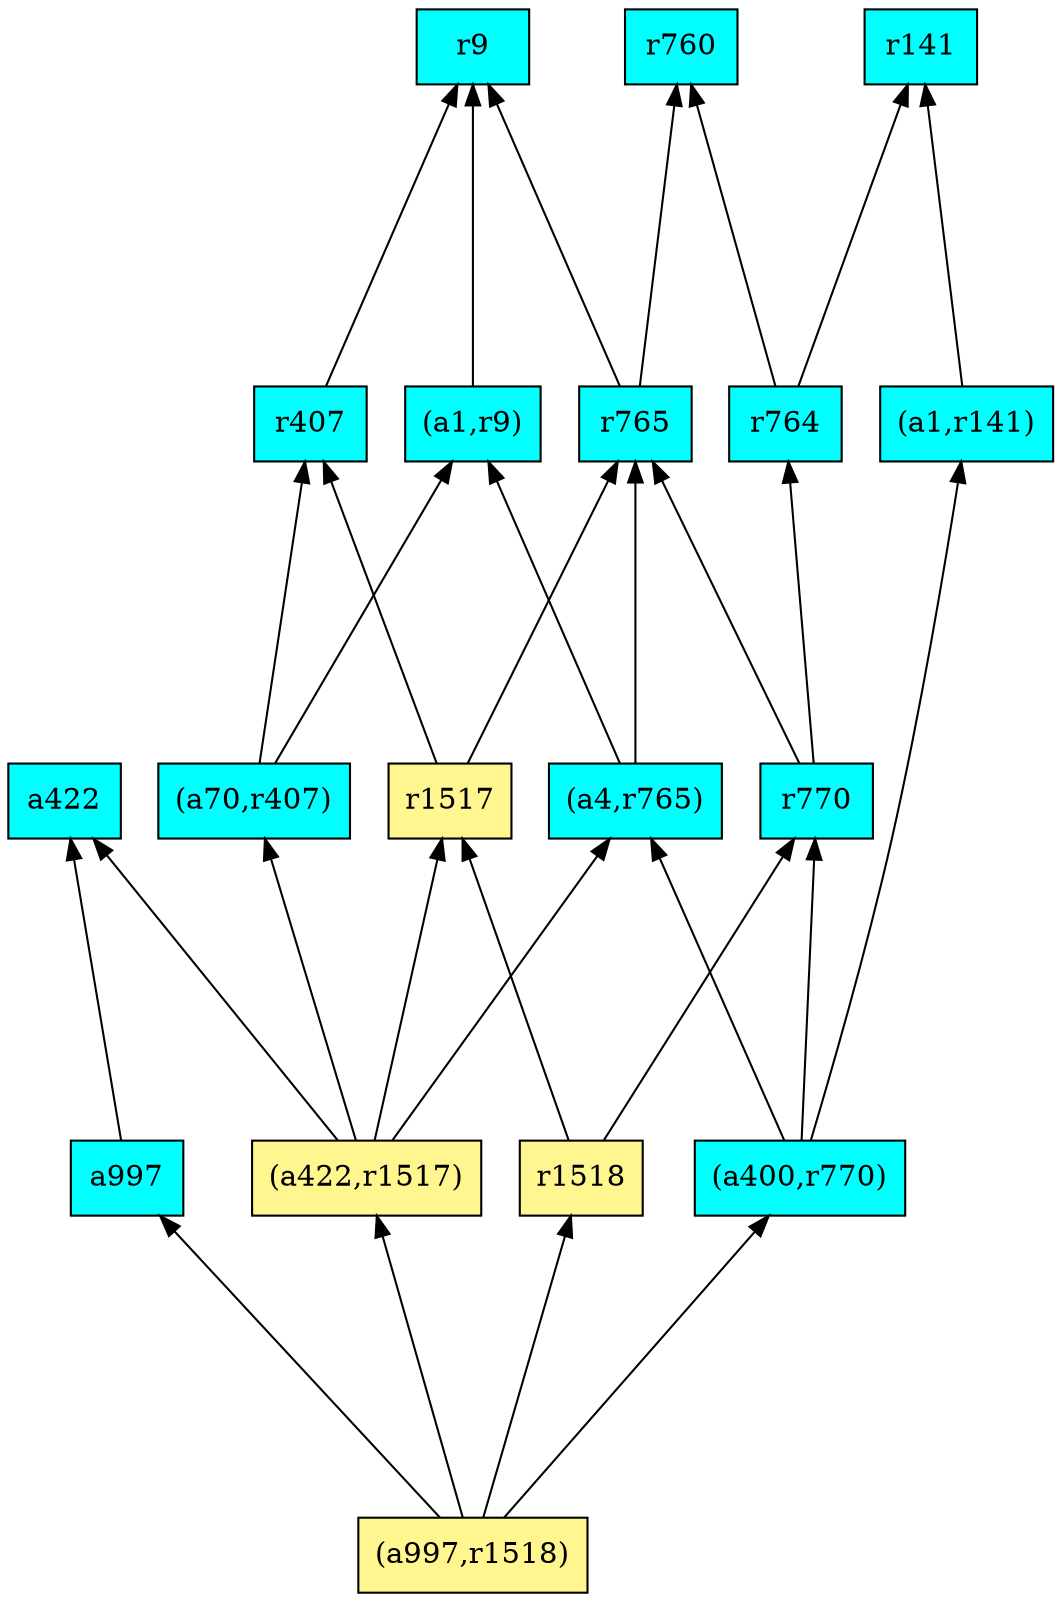 digraph G {
rankdir=BT;ranksep="2.0";
"(a1,r9)" [shape=record,fillcolor=cyan,style=filled,label="{(a1,r9)}"];
"r141" [shape=record,fillcolor=cyan,style=filled,label="{r141}"];
"r764" [shape=record,fillcolor=cyan,style=filled,label="{r764}"];
"r1518" [shape=record,fillcolor=khaki1,style=filled,label="{r1518}"];
"(a1,r141)" [shape=record,fillcolor=cyan,style=filled,label="{(a1,r141)}"];
"(a997,r1518)" [shape=record,fillcolor=khaki1,style=filled,label="{(a997,r1518)}"];
"r1517" [shape=record,fillcolor=khaki1,style=filled,label="{r1517}"];
"r770" [shape=record,fillcolor=cyan,style=filled,label="{r770}"];
"r765" [shape=record,fillcolor=cyan,style=filled,label="{r765}"];
"(a70,r407)" [shape=record,fillcolor=cyan,style=filled,label="{(a70,r407)}"];
"r9" [shape=record,fillcolor=cyan,style=filled,label="{r9}"];
"(a400,r770)" [shape=record,fillcolor=cyan,style=filled,label="{(a400,r770)}"];
"(a422,r1517)" [shape=record,fillcolor=khaki1,style=filled,label="{(a422,r1517)}"];
"(a4,r765)" [shape=record,fillcolor=cyan,style=filled,label="{(a4,r765)}"];
"a997" [shape=record,fillcolor=cyan,style=filled,label="{a997}"];
"r407" [shape=record,fillcolor=cyan,style=filled,label="{r407}"];
"r760" [shape=record,fillcolor=cyan,style=filled,label="{r760}"];
"a422" [shape=record,fillcolor=cyan,style=filled,label="{a422}"];
"(a1,r9)" -> "r9"
"r764" -> "r141"
"r764" -> "r760"
"r1518" -> "r1517"
"r1518" -> "r770"
"(a1,r141)" -> "r141"
"(a997,r1518)" -> "(a422,r1517)"
"(a997,r1518)" -> "r1518"
"(a997,r1518)" -> "a997"
"(a997,r1518)" -> "(a400,r770)"
"r1517" -> "r765"
"r1517" -> "r407"
"r770" -> "r764"
"r770" -> "r765"
"r765" -> "r9"
"r765" -> "r760"
"(a70,r407)" -> "(a1,r9)"
"(a70,r407)" -> "r407"
"(a400,r770)" -> "(a4,r765)"
"(a400,r770)" -> "(a1,r141)"
"(a400,r770)" -> "r770"
"(a422,r1517)" -> "r1517"
"(a422,r1517)" -> "(a4,r765)"
"(a422,r1517)" -> "(a70,r407)"
"(a422,r1517)" -> "a422"
"(a4,r765)" -> "(a1,r9)"
"(a4,r765)" -> "r765"
"a997" -> "a422"
"r407" -> "r9"
}